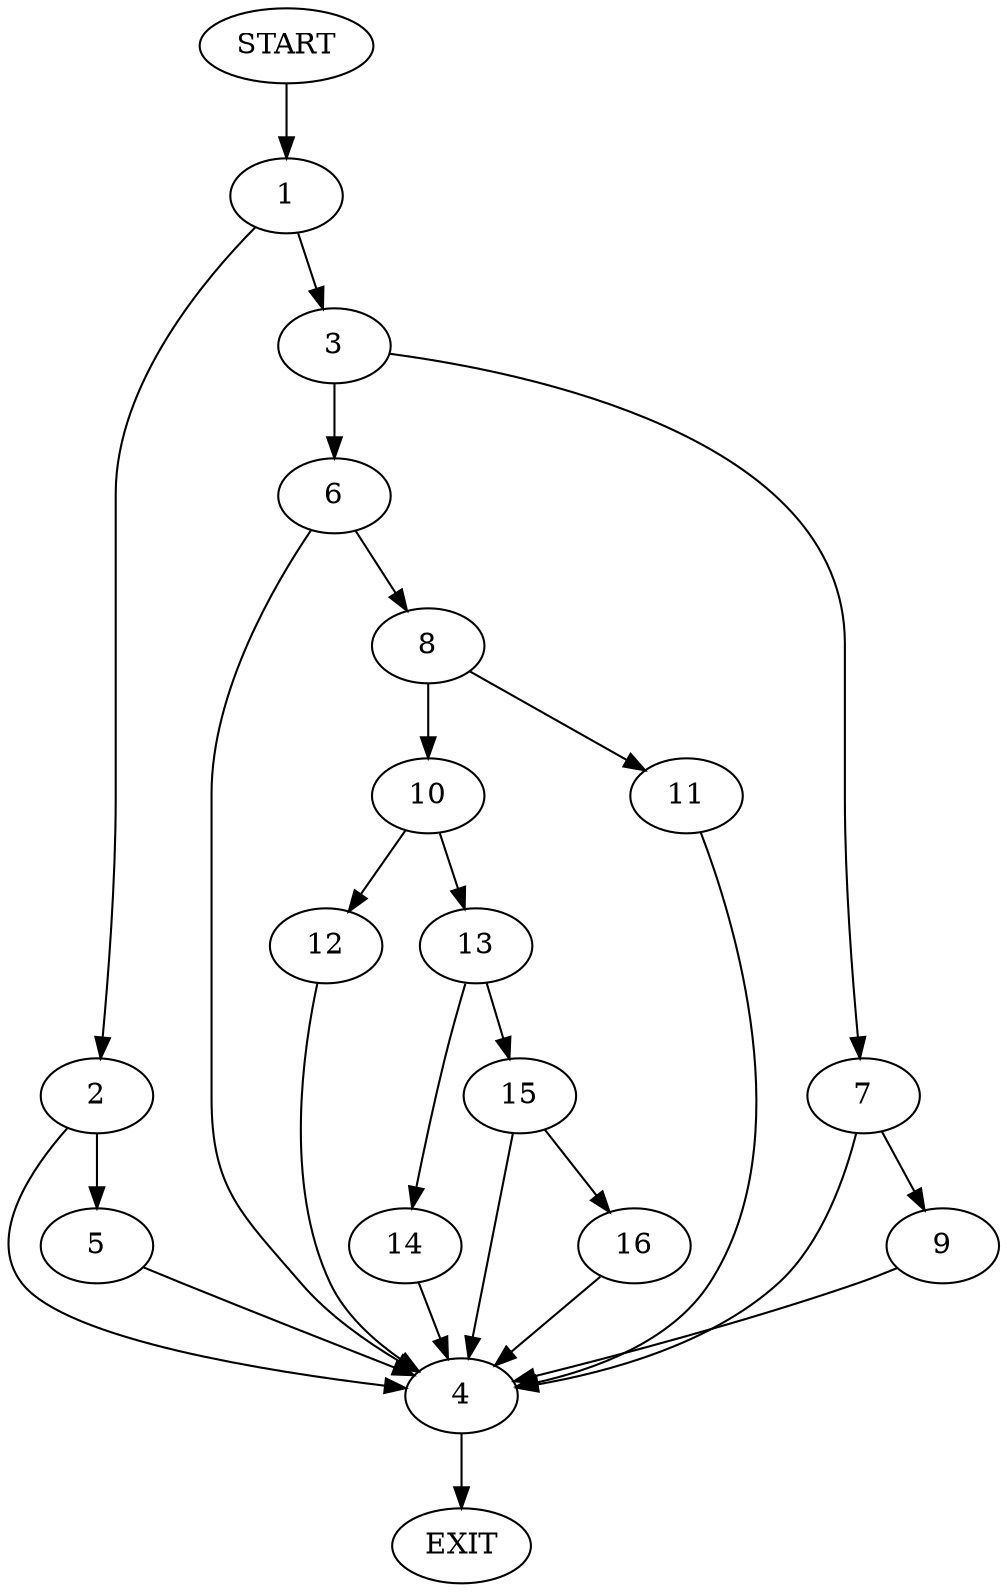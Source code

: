 digraph {
0 [label="START"]
17 [label="EXIT"]
0 -> 1
1 -> 2
1 -> 3
2 -> 4
2 -> 5
3 -> 6
3 -> 7
5 -> 4
4 -> 17
6 -> 8
6 -> 4
7 -> 4
7 -> 9
9 -> 4
8 -> 10
8 -> 11
11 -> 4
10 -> 12
10 -> 13
12 -> 4
13 -> 14
13 -> 15
15 -> 16
15 -> 4
14 -> 4
16 -> 4
}
